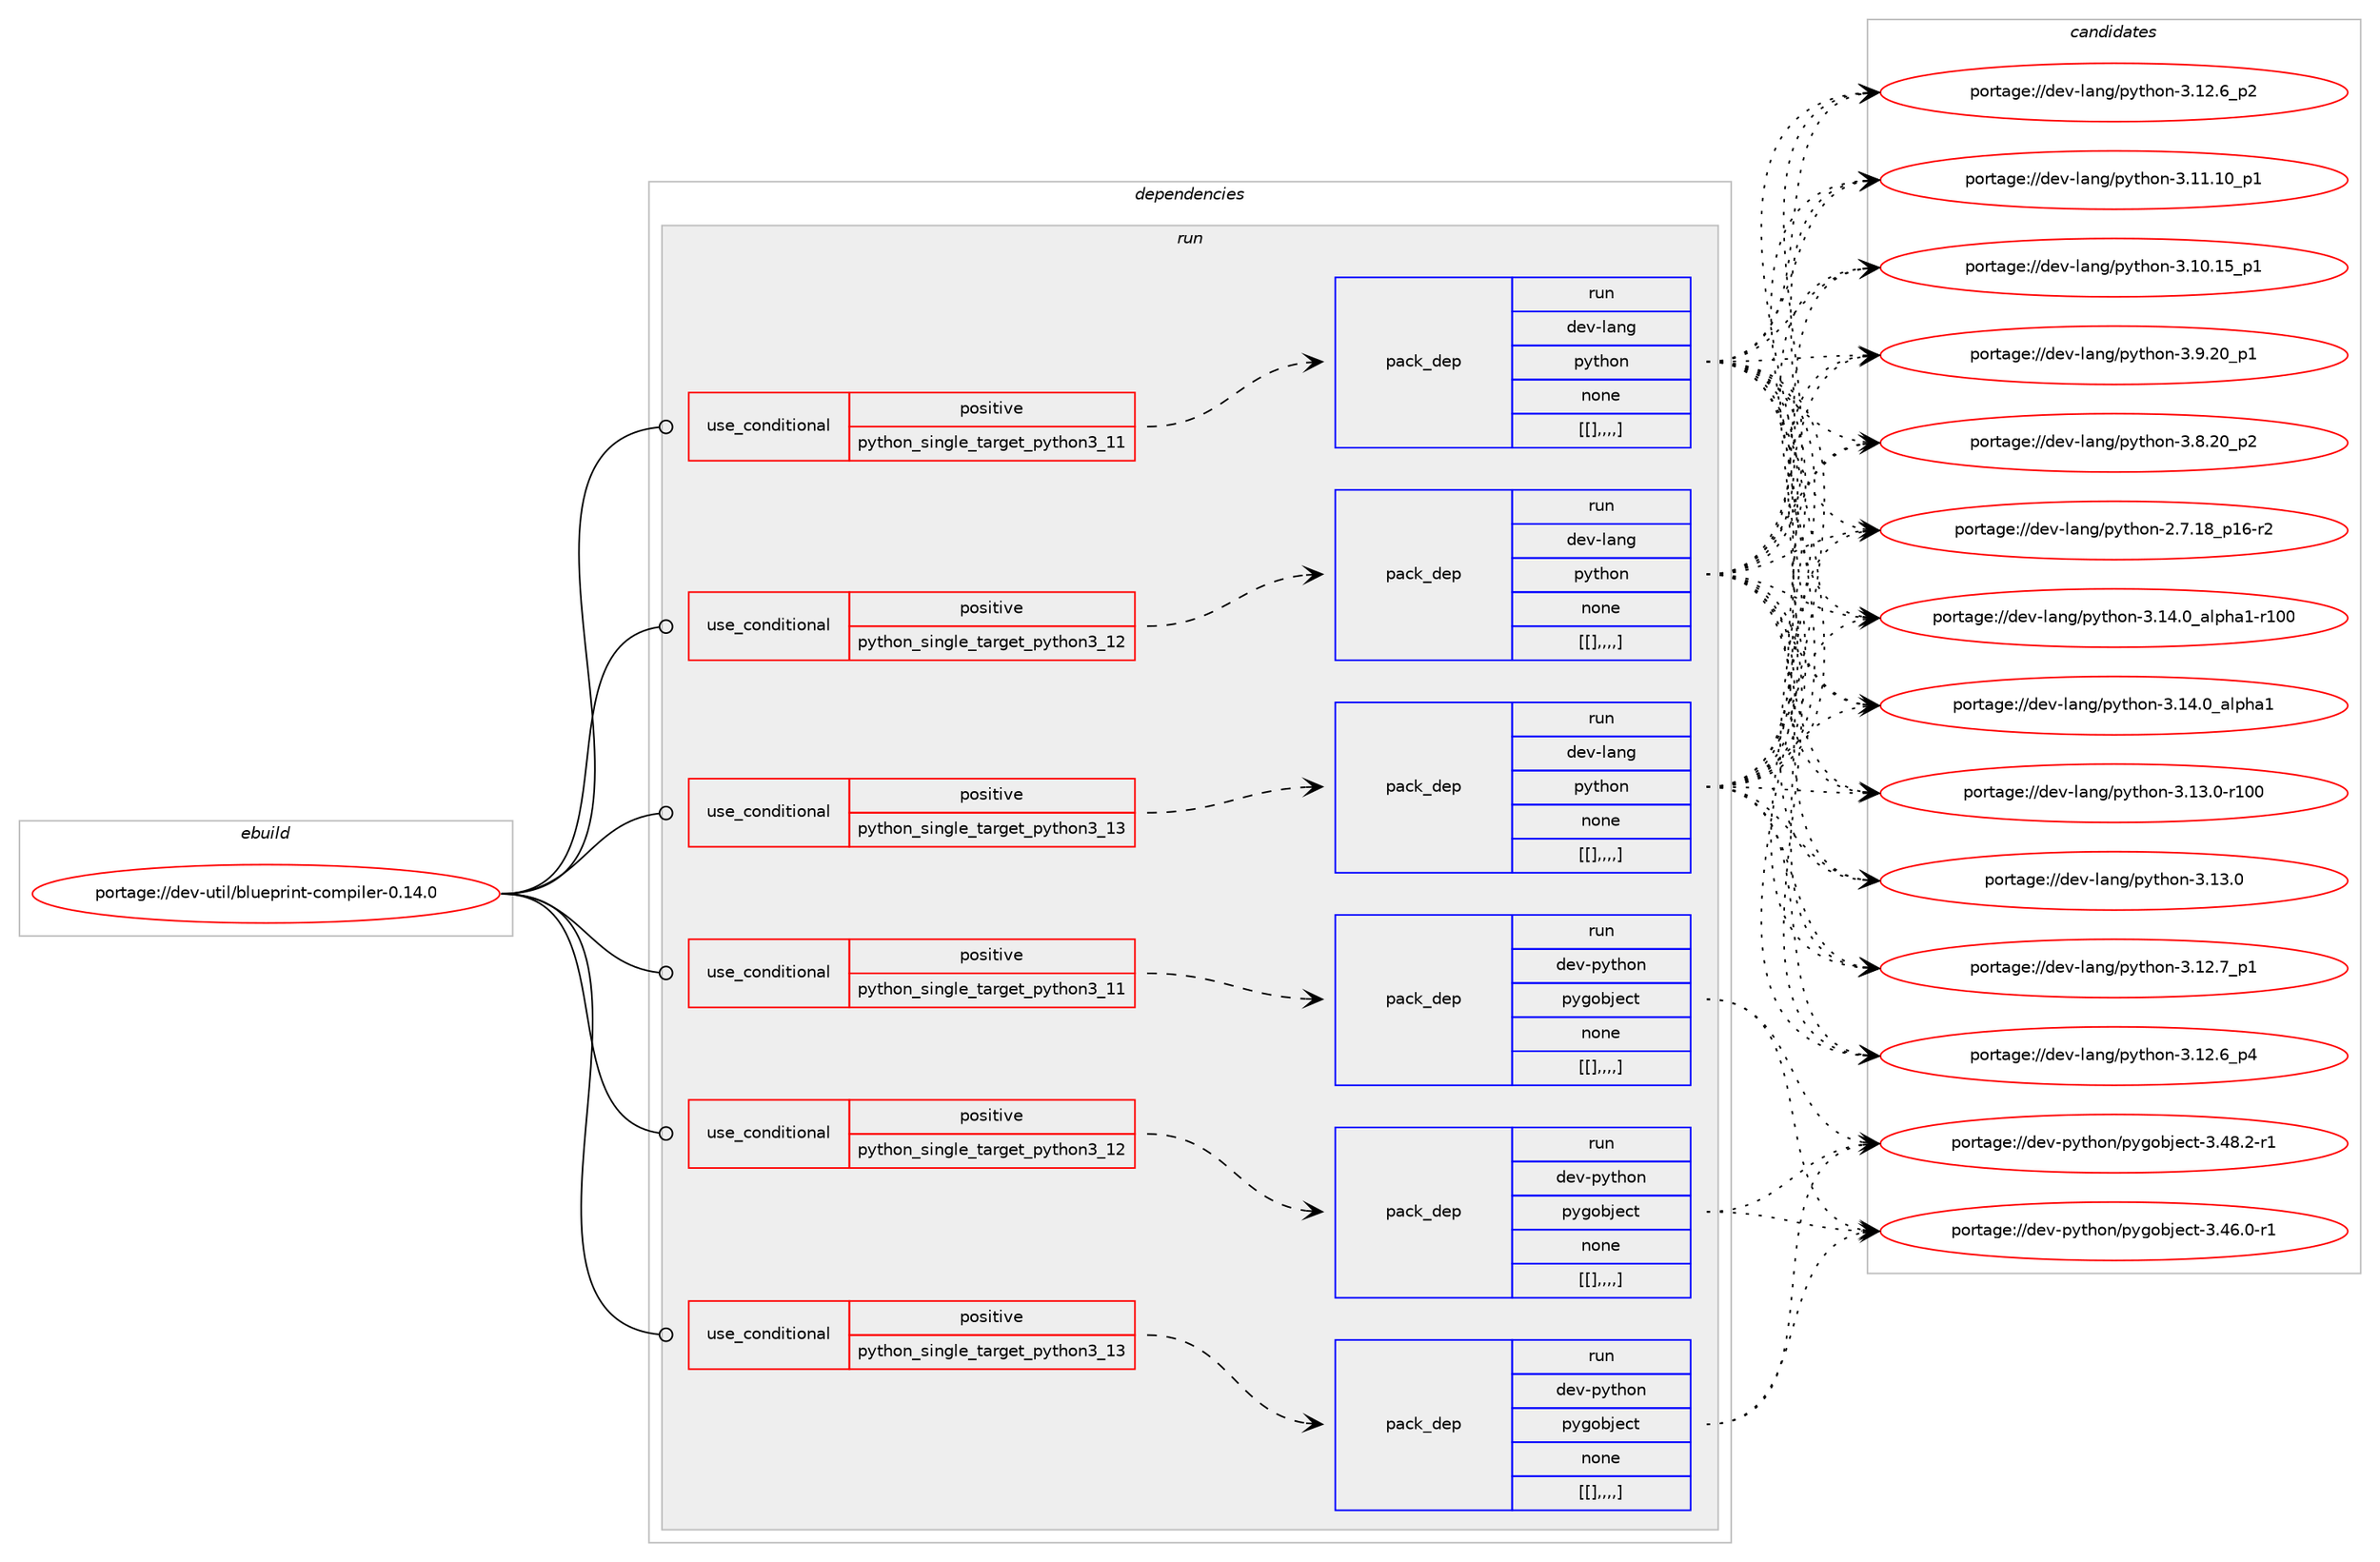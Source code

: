 digraph prolog {

# *************
# Graph options
# *************

newrank=true;
concentrate=true;
compound=true;
graph [rankdir=LR,fontname=Helvetica,fontsize=10,ranksep=1.5];#, ranksep=2.5, nodesep=0.2];
edge  [arrowhead=vee];
node  [fontname=Helvetica,fontsize=10];

# **********
# The ebuild
# **********

subgraph cluster_leftcol {
color=gray;
label=<<i>ebuild</i>>;
id [label="portage://dev-util/blueprint-compiler-0.14.0", color=red, width=4, href="../dev-util/blueprint-compiler-0.14.0.svg"];
}

# ****************
# The dependencies
# ****************

subgraph cluster_midcol {
color=gray;
label=<<i>dependencies</i>>;
subgraph cluster_compile {
fillcolor="#eeeeee";
style=filled;
label=<<i>compile</i>>;
}
subgraph cluster_compileandrun {
fillcolor="#eeeeee";
style=filled;
label=<<i>compile and run</i>>;
}
subgraph cluster_run {
fillcolor="#eeeeee";
style=filled;
label=<<i>run</i>>;
subgraph cond64119 {
dependency223364 [label=<<TABLE BORDER="0" CELLBORDER="1" CELLSPACING="0" CELLPADDING="4"><TR><TD ROWSPAN="3" CELLPADDING="10">use_conditional</TD></TR><TR><TD>positive</TD></TR><TR><TD>python_single_target_python3_11</TD></TR></TABLE>>, shape=none, color=red];
subgraph pack157741 {
dependency223378 [label=<<TABLE BORDER="0" CELLBORDER="1" CELLSPACING="0" CELLPADDING="4" WIDTH="220"><TR><TD ROWSPAN="6" CELLPADDING="30">pack_dep</TD></TR><TR><TD WIDTH="110">run</TD></TR><TR><TD>dev-lang</TD></TR><TR><TD>python</TD></TR><TR><TD>none</TD></TR><TR><TD>[[],,,,]</TD></TR></TABLE>>, shape=none, color=blue];
}
dependency223364:e -> dependency223378:w [weight=20,style="dashed",arrowhead="vee"];
}
id:e -> dependency223364:w [weight=20,style="solid",arrowhead="odot"];
subgraph cond64126 {
dependency223390 [label=<<TABLE BORDER="0" CELLBORDER="1" CELLSPACING="0" CELLPADDING="4"><TR><TD ROWSPAN="3" CELLPADDING="10">use_conditional</TD></TR><TR><TD>positive</TD></TR><TR><TD>python_single_target_python3_11</TD></TR></TABLE>>, shape=none, color=red];
subgraph pack157773 {
dependency223420 [label=<<TABLE BORDER="0" CELLBORDER="1" CELLSPACING="0" CELLPADDING="4" WIDTH="220"><TR><TD ROWSPAN="6" CELLPADDING="30">pack_dep</TD></TR><TR><TD WIDTH="110">run</TD></TR><TR><TD>dev-python</TD></TR><TR><TD>pygobject</TD></TR><TR><TD>none</TD></TR><TR><TD>[[],,,,]</TD></TR></TABLE>>, shape=none, color=blue];
}
dependency223390:e -> dependency223420:w [weight=20,style="dashed",arrowhead="vee"];
}
id:e -> dependency223390:w [weight=20,style="solid",arrowhead="odot"];
subgraph cond64142 {
dependency223437 [label=<<TABLE BORDER="0" CELLBORDER="1" CELLSPACING="0" CELLPADDING="4"><TR><TD ROWSPAN="3" CELLPADDING="10">use_conditional</TD></TR><TR><TD>positive</TD></TR><TR><TD>python_single_target_python3_12</TD></TR></TABLE>>, shape=none, color=red];
subgraph pack157793 {
dependency223451 [label=<<TABLE BORDER="0" CELLBORDER="1" CELLSPACING="0" CELLPADDING="4" WIDTH="220"><TR><TD ROWSPAN="6" CELLPADDING="30">pack_dep</TD></TR><TR><TD WIDTH="110">run</TD></TR><TR><TD>dev-lang</TD></TR><TR><TD>python</TD></TR><TR><TD>none</TD></TR><TR><TD>[[],,,,]</TD></TR></TABLE>>, shape=none, color=blue];
}
dependency223437:e -> dependency223451:w [weight=20,style="dashed",arrowhead="vee"];
}
id:e -> dependency223437:w [weight=20,style="solid",arrowhead="odot"];
subgraph cond64148 {
dependency223454 [label=<<TABLE BORDER="0" CELLBORDER="1" CELLSPACING="0" CELLPADDING="4"><TR><TD ROWSPAN="3" CELLPADDING="10">use_conditional</TD></TR><TR><TD>positive</TD></TR><TR><TD>python_single_target_python3_12</TD></TR></TABLE>>, shape=none, color=red];
subgraph pack157799 {
dependency223462 [label=<<TABLE BORDER="0" CELLBORDER="1" CELLSPACING="0" CELLPADDING="4" WIDTH="220"><TR><TD ROWSPAN="6" CELLPADDING="30">pack_dep</TD></TR><TR><TD WIDTH="110">run</TD></TR><TR><TD>dev-python</TD></TR><TR><TD>pygobject</TD></TR><TR><TD>none</TD></TR><TR><TD>[[],,,,]</TD></TR></TABLE>>, shape=none, color=blue];
}
dependency223454:e -> dependency223462:w [weight=20,style="dashed",arrowhead="vee"];
}
id:e -> dependency223454:w [weight=20,style="solid",arrowhead="odot"];
subgraph cond64153 {
dependency223476 [label=<<TABLE BORDER="0" CELLBORDER="1" CELLSPACING="0" CELLPADDING="4"><TR><TD ROWSPAN="3" CELLPADDING="10">use_conditional</TD></TR><TR><TD>positive</TD></TR><TR><TD>python_single_target_python3_13</TD></TR></TABLE>>, shape=none, color=red];
subgraph pack157815 {
dependency223482 [label=<<TABLE BORDER="0" CELLBORDER="1" CELLSPACING="0" CELLPADDING="4" WIDTH="220"><TR><TD ROWSPAN="6" CELLPADDING="30">pack_dep</TD></TR><TR><TD WIDTH="110">run</TD></TR><TR><TD>dev-lang</TD></TR><TR><TD>python</TD></TR><TR><TD>none</TD></TR><TR><TD>[[],,,,]</TD></TR></TABLE>>, shape=none, color=blue];
}
dependency223476:e -> dependency223482:w [weight=20,style="dashed",arrowhead="vee"];
}
id:e -> dependency223476:w [weight=20,style="solid",arrowhead="odot"];
subgraph cond64155 {
dependency223489 [label=<<TABLE BORDER="0" CELLBORDER="1" CELLSPACING="0" CELLPADDING="4"><TR><TD ROWSPAN="3" CELLPADDING="10">use_conditional</TD></TR><TR><TD>positive</TD></TR><TR><TD>python_single_target_python3_13</TD></TR></TABLE>>, shape=none, color=red];
subgraph pack157829 {
dependency223499 [label=<<TABLE BORDER="0" CELLBORDER="1" CELLSPACING="0" CELLPADDING="4" WIDTH="220"><TR><TD ROWSPAN="6" CELLPADDING="30">pack_dep</TD></TR><TR><TD WIDTH="110">run</TD></TR><TR><TD>dev-python</TD></TR><TR><TD>pygobject</TD></TR><TR><TD>none</TD></TR><TR><TD>[[],,,,]</TD></TR></TABLE>>, shape=none, color=blue];
}
dependency223489:e -> dependency223499:w [weight=20,style="dashed",arrowhead="vee"];
}
id:e -> dependency223489:w [weight=20,style="solid",arrowhead="odot"];
}
}

# **************
# The candidates
# **************

subgraph cluster_choices {
rank=same;
color=gray;
label=<<i>candidates</i>>;

subgraph choice157659 {
color=black;
nodesep=1;
choice100101118451089711010347112121116104111110455146495246489597108112104974945114494848 [label="portage://dev-lang/python-3.14.0_alpha1-r100", color=red, width=4,href="../dev-lang/python-3.14.0_alpha1-r100.svg"];
choice1001011184510897110103471121211161041111104551464952464895971081121049749 [label="portage://dev-lang/python-3.14.0_alpha1", color=red, width=4,href="../dev-lang/python-3.14.0_alpha1.svg"];
choice1001011184510897110103471121211161041111104551464951464845114494848 [label="portage://dev-lang/python-3.13.0-r100", color=red, width=4,href="../dev-lang/python-3.13.0-r100.svg"];
choice10010111845108971101034711212111610411111045514649514648 [label="portage://dev-lang/python-3.13.0", color=red, width=4,href="../dev-lang/python-3.13.0.svg"];
choice100101118451089711010347112121116104111110455146495046559511249 [label="portage://dev-lang/python-3.12.7_p1", color=red, width=4,href="../dev-lang/python-3.12.7_p1.svg"];
choice100101118451089711010347112121116104111110455146495046549511252 [label="portage://dev-lang/python-3.12.6_p4", color=red, width=4,href="../dev-lang/python-3.12.6_p4.svg"];
choice100101118451089711010347112121116104111110455146495046549511250 [label="portage://dev-lang/python-3.12.6_p2", color=red, width=4,href="../dev-lang/python-3.12.6_p2.svg"];
choice10010111845108971101034711212111610411111045514649494649489511249 [label="portage://dev-lang/python-3.11.10_p1", color=red, width=4,href="../dev-lang/python-3.11.10_p1.svg"];
choice10010111845108971101034711212111610411111045514649484649539511249 [label="portage://dev-lang/python-3.10.15_p1", color=red, width=4,href="../dev-lang/python-3.10.15_p1.svg"];
choice100101118451089711010347112121116104111110455146574650489511249 [label="portage://dev-lang/python-3.9.20_p1", color=red, width=4,href="../dev-lang/python-3.9.20_p1.svg"];
choice100101118451089711010347112121116104111110455146564650489511250 [label="portage://dev-lang/python-3.8.20_p2", color=red, width=4,href="../dev-lang/python-3.8.20_p2.svg"];
choice100101118451089711010347112121116104111110455046554649569511249544511450 [label="portage://dev-lang/python-2.7.18_p16-r2", color=red, width=4,href="../dev-lang/python-2.7.18_p16-r2.svg"];
dependency223378:e -> choice100101118451089711010347112121116104111110455146495246489597108112104974945114494848:w [style=dotted,weight="100"];
dependency223378:e -> choice1001011184510897110103471121211161041111104551464952464895971081121049749:w [style=dotted,weight="100"];
dependency223378:e -> choice1001011184510897110103471121211161041111104551464951464845114494848:w [style=dotted,weight="100"];
dependency223378:e -> choice10010111845108971101034711212111610411111045514649514648:w [style=dotted,weight="100"];
dependency223378:e -> choice100101118451089711010347112121116104111110455146495046559511249:w [style=dotted,weight="100"];
dependency223378:e -> choice100101118451089711010347112121116104111110455146495046549511252:w [style=dotted,weight="100"];
dependency223378:e -> choice100101118451089711010347112121116104111110455146495046549511250:w [style=dotted,weight="100"];
dependency223378:e -> choice10010111845108971101034711212111610411111045514649494649489511249:w [style=dotted,weight="100"];
dependency223378:e -> choice10010111845108971101034711212111610411111045514649484649539511249:w [style=dotted,weight="100"];
dependency223378:e -> choice100101118451089711010347112121116104111110455146574650489511249:w [style=dotted,weight="100"];
dependency223378:e -> choice100101118451089711010347112121116104111110455146564650489511250:w [style=dotted,weight="100"];
dependency223378:e -> choice100101118451089711010347112121116104111110455046554649569511249544511450:w [style=dotted,weight="100"];
}
subgraph choice157667 {
color=black;
nodesep=1;
choice10010111845112121116104111110471121211031119810610199116455146525646504511449 [label="portage://dev-python/pygobject-3.48.2-r1", color=red, width=4,href="../dev-python/pygobject-3.48.2-r1.svg"];
choice10010111845112121116104111110471121211031119810610199116455146525446484511449 [label="portage://dev-python/pygobject-3.46.0-r1", color=red, width=4,href="../dev-python/pygobject-3.46.0-r1.svg"];
dependency223420:e -> choice10010111845112121116104111110471121211031119810610199116455146525646504511449:w [style=dotted,weight="100"];
dependency223420:e -> choice10010111845112121116104111110471121211031119810610199116455146525446484511449:w [style=dotted,weight="100"];
}
subgraph choice157671 {
color=black;
nodesep=1;
choice100101118451089711010347112121116104111110455146495246489597108112104974945114494848 [label="portage://dev-lang/python-3.14.0_alpha1-r100", color=red, width=4,href="../dev-lang/python-3.14.0_alpha1-r100.svg"];
choice1001011184510897110103471121211161041111104551464952464895971081121049749 [label="portage://dev-lang/python-3.14.0_alpha1", color=red, width=4,href="../dev-lang/python-3.14.0_alpha1.svg"];
choice1001011184510897110103471121211161041111104551464951464845114494848 [label="portage://dev-lang/python-3.13.0-r100", color=red, width=4,href="../dev-lang/python-3.13.0-r100.svg"];
choice10010111845108971101034711212111610411111045514649514648 [label="portage://dev-lang/python-3.13.0", color=red, width=4,href="../dev-lang/python-3.13.0.svg"];
choice100101118451089711010347112121116104111110455146495046559511249 [label="portage://dev-lang/python-3.12.7_p1", color=red, width=4,href="../dev-lang/python-3.12.7_p1.svg"];
choice100101118451089711010347112121116104111110455146495046549511252 [label="portage://dev-lang/python-3.12.6_p4", color=red, width=4,href="../dev-lang/python-3.12.6_p4.svg"];
choice100101118451089711010347112121116104111110455146495046549511250 [label="portage://dev-lang/python-3.12.6_p2", color=red, width=4,href="../dev-lang/python-3.12.6_p2.svg"];
choice10010111845108971101034711212111610411111045514649494649489511249 [label="portage://dev-lang/python-3.11.10_p1", color=red, width=4,href="../dev-lang/python-3.11.10_p1.svg"];
choice10010111845108971101034711212111610411111045514649484649539511249 [label="portage://dev-lang/python-3.10.15_p1", color=red, width=4,href="../dev-lang/python-3.10.15_p1.svg"];
choice100101118451089711010347112121116104111110455146574650489511249 [label="portage://dev-lang/python-3.9.20_p1", color=red, width=4,href="../dev-lang/python-3.9.20_p1.svg"];
choice100101118451089711010347112121116104111110455146564650489511250 [label="portage://dev-lang/python-3.8.20_p2", color=red, width=4,href="../dev-lang/python-3.8.20_p2.svg"];
choice100101118451089711010347112121116104111110455046554649569511249544511450 [label="portage://dev-lang/python-2.7.18_p16-r2", color=red, width=4,href="../dev-lang/python-2.7.18_p16-r2.svg"];
dependency223451:e -> choice100101118451089711010347112121116104111110455146495246489597108112104974945114494848:w [style=dotted,weight="100"];
dependency223451:e -> choice1001011184510897110103471121211161041111104551464952464895971081121049749:w [style=dotted,weight="100"];
dependency223451:e -> choice1001011184510897110103471121211161041111104551464951464845114494848:w [style=dotted,weight="100"];
dependency223451:e -> choice10010111845108971101034711212111610411111045514649514648:w [style=dotted,weight="100"];
dependency223451:e -> choice100101118451089711010347112121116104111110455146495046559511249:w [style=dotted,weight="100"];
dependency223451:e -> choice100101118451089711010347112121116104111110455146495046549511252:w [style=dotted,weight="100"];
dependency223451:e -> choice100101118451089711010347112121116104111110455146495046549511250:w [style=dotted,weight="100"];
dependency223451:e -> choice10010111845108971101034711212111610411111045514649494649489511249:w [style=dotted,weight="100"];
dependency223451:e -> choice10010111845108971101034711212111610411111045514649484649539511249:w [style=dotted,weight="100"];
dependency223451:e -> choice100101118451089711010347112121116104111110455146574650489511249:w [style=dotted,weight="100"];
dependency223451:e -> choice100101118451089711010347112121116104111110455146564650489511250:w [style=dotted,weight="100"];
dependency223451:e -> choice100101118451089711010347112121116104111110455046554649569511249544511450:w [style=dotted,weight="100"];
}
subgraph choice157699 {
color=black;
nodesep=1;
choice10010111845112121116104111110471121211031119810610199116455146525646504511449 [label="portage://dev-python/pygobject-3.48.2-r1", color=red, width=4,href="../dev-python/pygobject-3.48.2-r1.svg"];
choice10010111845112121116104111110471121211031119810610199116455146525446484511449 [label="portage://dev-python/pygobject-3.46.0-r1", color=red, width=4,href="../dev-python/pygobject-3.46.0-r1.svg"];
dependency223462:e -> choice10010111845112121116104111110471121211031119810610199116455146525646504511449:w [style=dotted,weight="100"];
dependency223462:e -> choice10010111845112121116104111110471121211031119810610199116455146525446484511449:w [style=dotted,weight="100"];
}
subgraph choice157707 {
color=black;
nodesep=1;
choice100101118451089711010347112121116104111110455146495246489597108112104974945114494848 [label="portage://dev-lang/python-3.14.0_alpha1-r100", color=red, width=4,href="../dev-lang/python-3.14.0_alpha1-r100.svg"];
choice1001011184510897110103471121211161041111104551464952464895971081121049749 [label="portage://dev-lang/python-3.14.0_alpha1", color=red, width=4,href="../dev-lang/python-3.14.0_alpha1.svg"];
choice1001011184510897110103471121211161041111104551464951464845114494848 [label="portage://dev-lang/python-3.13.0-r100", color=red, width=4,href="../dev-lang/python-3.13.0-r100.svg"];
choice10010111845108971101034711212111610411111045514649514648 [label="portage://dev-lang/python-3.13.0", color=red, width=4,href="../dev-lang/python-3.13.0.svg"];
choice100101118451089711010347112121116104111110455146495046559511249 [label="portage://dev-lang/python-3.12.7_p1", color=red, width=4,href="../dev-lang/python-3.12.7_p1.svg"];
choice100101118451089711010347112121116104111110455146495046549511252 [label="portage://dev-lang/python-3.12.6_p4", color=red, width=4,href="../dev-lang/python-3.12.6_p4.svg"];
choice100101118451089711010347112121116104111110455146495046549511250 [label="portage://dev-lang/python-3.12.6_p2", color=red, width=4,href="../dev-lang/python-3.12.6_p2.svg"];
choice10010111845108971101034711212111610411111045514649494649489511249 [label="portage://dev-lang/python-3.11.10_p1", color=red, width=4,href="../dev-lang/python-3.11.10_p1.svg"];
choice10010111845108971101034711212111610411111045514649484649539511249 [label="portage://dev-lang/python-3.10.15_p1", color=red, width=4,href="../dev-lang/python-3.10.15_p1.svg"];
choice100101118451089711010347112121116104111110455146574650489511249 [label="portage://dev-lang/python-3.9.20_p1", color=red, width=4,href="../dev-lang/python-3.9.20_p1.svg"];
choice100101118451089711010347112121116104111110455146564650489511250 [label="portage://dev-lang/python-3.8.20_p2", color=red, width=4,href="../dev-lang/python-3.8.20_p2.svg"];
choice100101118451089711010347112121116104111110455046554649569511249544511450 [label="portage://dev-lang/python-2.7.18_p16-r2", color=red, width=4,href="../dev-lang/python-2.7.18_p16-r2.svg"];
dependency223482:e -> choice100101118451089711010347112121116104111110455146495246489597108112104974945114494848:w [style=dotted,weight="100"];
dependency223482:e -> choice1001011184510897110103471121211161041111104551464952464895971081121049749:w [style=dotted,weight="100"];
dependency223482:e -> choice1001011184510897110103471121211161041111104551464951464845114494848:w [style=dotted,weight="100"];
dependency223482:e -> choice10010111845108971101034711212111610411111045514649514648:w [style=dotted,weight="100"];
dependency223482:e -> choice100101118451089711010347112121116104111110455146495046559511249:w [style=dotted,weight="100"];
dependency223482:e -> choice100101118451089711010347112121116104111110455146495046549511252:w [style=dotted,weight="100"];
dependency223482:e -> choice100101118451089711010347112121116104111110455146495046549511250:w [style=dotted,weight="100"];
dependency223482:e -> choice10010111845108971101034711212111610411111045514649494649489511249:w [style=dotted,weight="100"];
dependency223482:e -> choice10010111845108971101034711212111610411111045514649484649539511249:w [style=dotted,weight="100"];
dependency223482:e -> choice100101118451089711010347112121116104111110455146574650489511249:w [style=dotted,weight="100"];
dependency223482:e -> choice100101118451089711010347112121116104111110455146564650489511250:w [style=dotted,weight="100"];
dependency223482:e -> choice100101118451089711010347112121116104111110455046554649569511249544511450:w [style=dotted,weight="100"];
}
subgraph choice157729 {
color=black;
nodesep=1;
choice10010111845112121116104111110471121211031119810610199116455146525646504511449 [label="portage://dev-python/pygobject-3.48.2-r1", color=red, width=4,href="../dev-python/pygobject-3.48.2-r1.svg"];
choice10010111845112121116104111110471121211031119810610199116455146525446484511449 [label="portage://dev-python/pygobject-3.46.0-r1", color=red, width=4,href="../dev-python/pygobject-3.46.0-r1.svg"];
dependency223499:e -> choice10010111845112121116104111110471121211031119810610199116455146525646504511449:w [style=dotted,weight="100"];
dependency223499:e -> choice10010111845112121116104111110471121211031119810610199116455146525446484511449:w [style=dotted,weight="100"];
}
}

}
